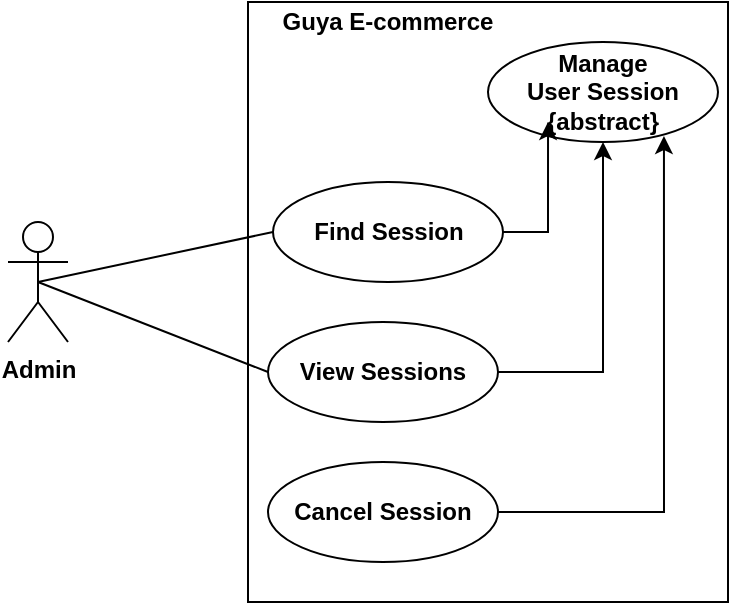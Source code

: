 <mxfile version="12.4.2" type="device" pages="1"><diagram id="NszdK04VNVT0j2q6ozd1" name="Page-1"><mxGraphModel dx="868" dy="1600" grid="1" gridSize="10" guides="1" tooltips="1" connect="1" arrows="1" fold="1" page="1" pageScale="1" pageWidth="850" pageHeight="1100" math="0" shadow="0"><root><mxCell id="0"/><mxCell id="1" parent="0"/><mxCell id="IHaBYMwvwzJIw2oTv-ez-1" value="Admin" style="shape=umlActor;verticalLabelPosition=bottom;labelBackgroundColor=#ffffff;verticalAlign=top;html=1;outlineConnect=0;fontStyle=1" vertex="1" parent="1"><mxGeometry x="120" y="-650" width="30" height="60" as="geometry"/></mxCell><mxCell id="IHaBYMwvwzJIw2oTv-ez-2" value="" style="rounded=0;whiteSpace=wrap;html=1;" vertex="1" parent="1"><mxGeometry x="240" y="-760" width="240" height="300" as="geometry"/></mxCell><mxCell id="IHaBYMwvwzJIw2oTv-ez-3" value="Guya E-commerce" style="text;html=1;strokeColor=none;fillColor=none;align=center;verticalAlign=middle;whiteSpace=wrap;rounded=0;fontStyle=1" vertex="1" parent="1"><mxGeometry x="250" y="-760" width="120" height="20" as="geometry"/></mxCell><mxCell id="IHaBYMwvwzJIw2oTv-ez-4" value="Manage &lt;br&gt;User Session&lt;br&gt;{abstract}" style="ellipse;whiteSpace=wrap;html=1;fontStyle=1;align=center;horizontal=1;labelBackgroundColor=none;labelBorderColor=none;shadow=0;" vertex="1" parent="1"><mxGeometry x="360" y="-740" width="115" height="50" as="geometry"/></mxCell><mxCell id="IHaBYMwvwzJIw2oTv-ez-5" style="edgeStyle=orthogonalEdgeStyle;rounded=0;orthogonalLoop=1;jettySize=auto;html=1;exitX=1;exitY=0.5;exitDx=0;exitDy=0;entryX=0.261;entryY=0.8;entryDx=0;entryDy=0;entryPerimeter=0;" edge="1" parent="1" source="IHaBYMwvwzJIw2oTv-ez-6" target="IHaBYMwvwzJIw2oTv-ez-4"><mxGeometry relative="1" as="geometry"/></mxCell><mxCell id="IHaBYMwvwzJIw2oTv-ez-6" value="Find Session" style="ellipse;whiteSpace=wrap;html=1;fontStyle=1;align=center;horizontal=1;labelBackgroundColor=none;labelBorderColor=none;shadow=0;" vertex="1" parent="1"><mxGeometry x="252.5" y="-670" width="115" height="50" as="geometry"/></mxCell><mxCell id="IHaBYMwvwzJIw2oTv-ez-7" style="edgeStyle=orthogonalEdgeStyle;rounded=0;orthogonalLoop=1;jettySize=auto;html=1;exitX=1;exitY=0.5;exitDx=0;exitDy=0;" edge="1" parent="1" source="IHaBYMwvwzJIw2oTv-ez-8" target="IHaBYMwvwzJIw2oTv-ez-4"><mxGeometry relative="1" as="geometry"/></mxCell><mxCell id="IHaBYMwvwzJIw2oTv-ez-8" value="View Sessions" style="ellipse;whiteSpace=wrap;html=1;fontStyle=1;align=center;horizontal=1;labelBackgroundColor=none;labelBorderColor=none;shadow=0;" vertex="1" parent="1"><mxGeometry x="250" y="-600" width="115" height="50" as="geometry"/></mxCell><mxCell id="IHaBYMwvwzJIw2oTv-ez-13" style="edgeStyle=orthogonalEdgeStyle;rounded=0;orthogonalLoop=1;jettySize=auto;html=1;exitX=1;exitY=0.5;exitDx=0;exitDy=0;entryX=0.765;entryY=0.94;entryDx=0;entryDy=0;entryPerimeter=0;" edge="1" parent="1" source="IHaBYMwvwzJIw2oTv-ez-11" target="IHaBYMwvwzJIw2oTv-ez-4"><mxGeometry relative="1" as="geometry"/></mxCell><mxCell id="IHaBYMwvwzJIw2oTv-ez-11" value="Cancel Session" style="ellipse;whiteSpace=wrap;html=1;fontStyle=1;align=center;horizontal=1;labelBackgroundColor=none;labelBorderColor=none;shadow=0;" vertex="1" parent="1"><mxGeometry x="250" y="-530" width="115" height="50" as="geometry"/></mxCell><mxCell id="IHaBYMwvwzJIw2oTv-ez-9" value="" style="endArrow=none;html=1;entryX=0;entryY=0.5;entryDx=0;entryDy=0;" edge="1" parent="1" target="IHaBYMwvwzJIw2oTv-ez-6"><mxGeometry width="50" height="50" relative="1" as="geometry"><mxPoint x="135" y="-620" as="sourcePoint"/><mxPoint x="170" y="-360" as="targetPoint"/></mxGeometry></mxCell><mxCell id="IHaBYMwvwzJIw2oTv-ez-10" value="" style="endArrow=none;html=1;entryX=0;entryY=0.5;entryDx=0;entryDy=0;exitX=0.5;exitY=0.5;exitDx=0;exitDy=0;exitPerimeter=0;" edge="1" parent="1" source="IHaBYMwvwzJIw2oTv-ez-1" target="IHaBYMwvwzJIw2oTv-ez-8"><mxGeometry width="50" height="50" relative="1" as="geometry"><mxPoint x="145" y="-610" as="sourcePoint"/><mxPoint x="262.5" y="-635" as="targetPoint"/></mxGeometry></mxCell></root></mxGraphModel></diagram></mxfile>